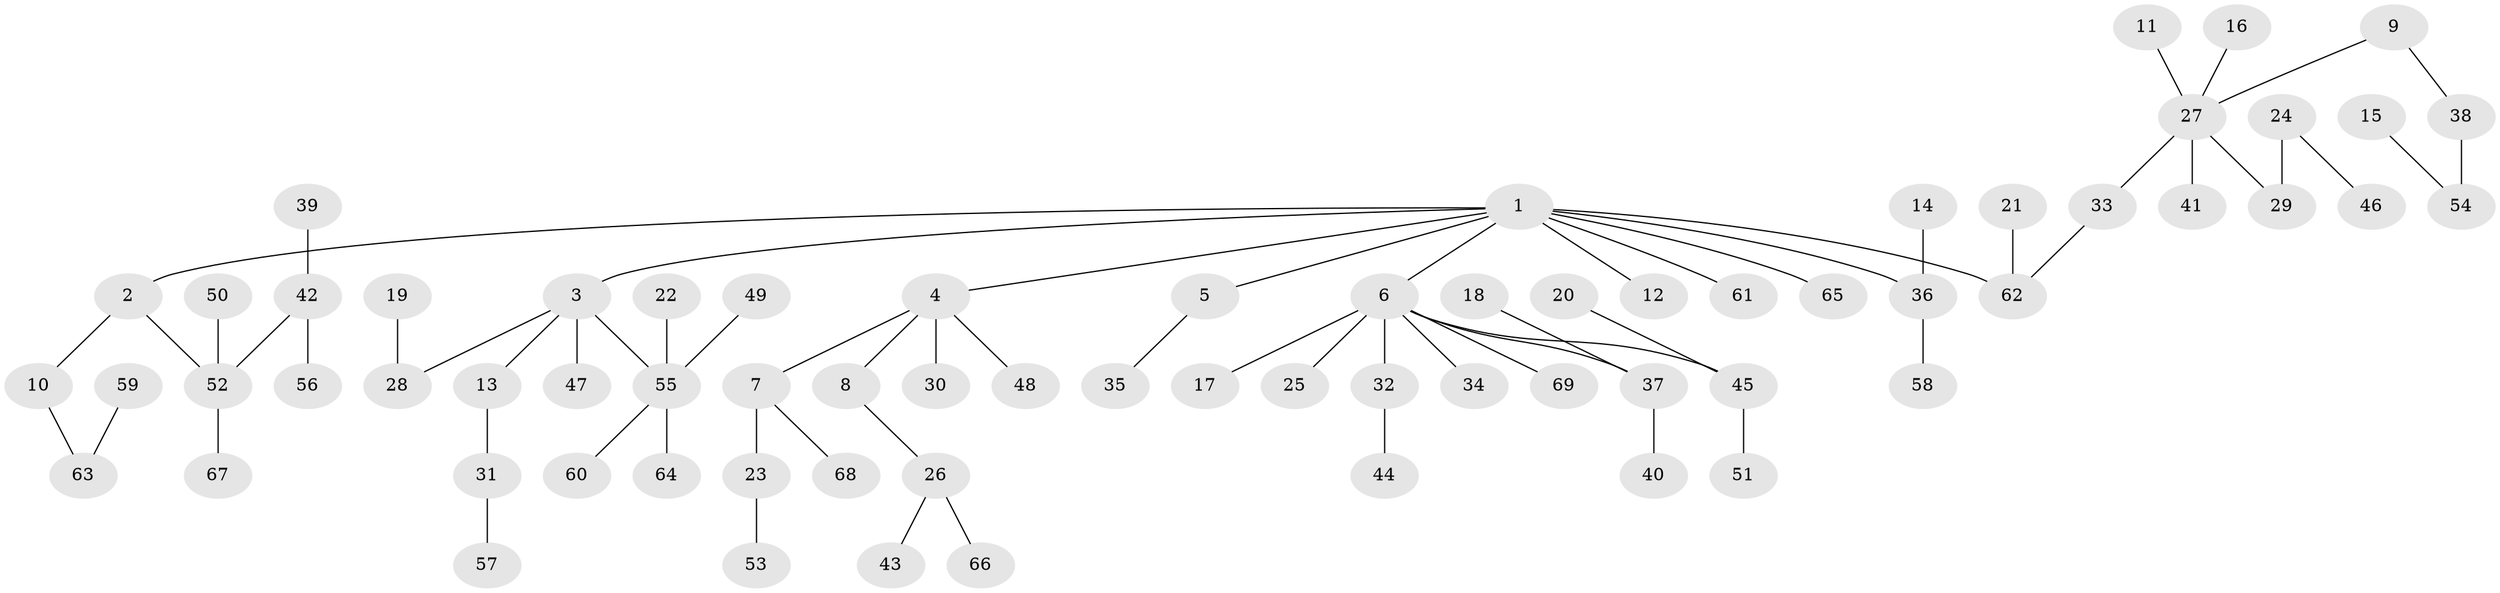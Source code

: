 // original degree distribution, {6: 0.021897810218978103, 5: 0.029197080291970802, 4: 0.043795620437956206, 3: 0.15328467153284672, 7: 0.0072992700729927005, 2: 0.2773722627737226, 1: 0.46715328467153283}
// Generated by graph-tools (version 1.1) at 2025/50/03/09/25 03:50:20]
// undirected, 69 vertices, 68 edges
graph export_dot {
graph [start="1"]
  node [color=gray90,style=filled];
  1;
  2;
  3;
  4;
  5;
  6;
  7;
  8;
  9;
  10;
  11;
  12;
  13;
  14;
  15;
  16;
  17;
  18;
  19;
  20;
  21;
  22;
  23;
  24;
  25;
  26;
  27;
  28;
  29;
  30;
  31;
  32;
  33;
  34;
  35;
  36;
  37;
  38;
  39;
  40;
  41;
  42;
  43;
  44;
  45;
  46;
  47;
  48;
  49;
  50;
  51;
  52;
  53;
  54;
  55;
  56;
  57;
  58;
  59;
  60;
  61;
  62;
  63;
  64;
  65;
  66;
  67;
  68;
  69;
  1 -- 2 [weight=1.0];
  1 -- 3 [weight=1.0];
  1 -- 4 [weight=1.0];
  1 -- 5 [weight=1.0];
  1 -- 6 [weight=1.0];
  1 -- 12 [weight=1.0];
  1 -- 36 [weight=1.0];
  1 -- 61 [weight=1.0];
  1 -- 62 [weight=1.0];
  1 -- 65 [weight=1.0];
  2 -- 10 [weight=1.0];
  2 -- 52 [weight=1.0];
  3 -- 13 [weight=1.0];
  3 -- 28 [weight=1.0];
  3 -- 47 [weight=1.0];
  3 -- 55 [weight=1.0];
  4 -- 7 [weight=1.0];
  4 -- 8 [weight=1.0];
  4 -- 30 [weight=1.0];
  4 -- 48 [weight=1.0];
  5 -- 35 [weight=1.0];
  6 -- 17 [weight=1.0];
  6 -- 25 [weight=1.0];
  6 -- 32 [weight=1.0];
  6 -- 34 [weight=1.0];
  6 -- 37 [weight=1.0];
  6 -- 45 [weight=1.0];
  6 -- 69 [weight=1.0];
  7 -- 23 [weight=1.0];
  7 -- 68 [weight=1.0];
  8 -- 26 [weight=1.0];
  9 -- 27 [weight=1.0];
  9 -- 38 [weight=1.0];
  10 -- 63 [weight=1.0];
  11 -- 27 [weight=1.0];
  13 -- 31 [weight=1.0];
  14 -- 36 [weight=1.0];
  15 -- 54 [weight=1.0];
  16 -- 27 [weight=1.0];
  18 -- 37 [weight=1.0];
  19 -- 28 [weight=1.0];
  20 -- 45 [weight=1.0];
  21 -- 62 [weight=1.0];
  22 -- 55 [weight=1.0];
  23 -- 53 [weight=1.0];
  24 -- 29 [weight=1.0];
  24 -- 46 [weight=1.0];
  26 -- 43 [weight=1.0];
  26 -- 66 [weight=1.0];
  27 -- 29 [weight=1.0];
  27 -- 33 [weight=1.0];
  27 -- 41 [weight=1.0];
  31 -- 57 [weight=1.0];
  32 -- 44 [weight=1.0];
  33 -- 62 [weight=1.0];
  36 -- 58 [weight=1.0];
  37 -- 40 [weight=1.0];
  38 -- 54 [weight=1.0];
  39 -- 42 [weight=1.0];
  42 -- 52 [weight=1.0];
  42 -- 56 [weight=1.0];
  45 -- 51 [weight=1.0];
  49 -- 55 [weight=1.0];
  50 -- 52 [weight=1.0];
  52 -- 67 [weight=1.0];
  55 -- 60 [weight=1.0];
  55 -- 64 [weight=1.0];
  59 -- 63 [weight=1.0];
}
